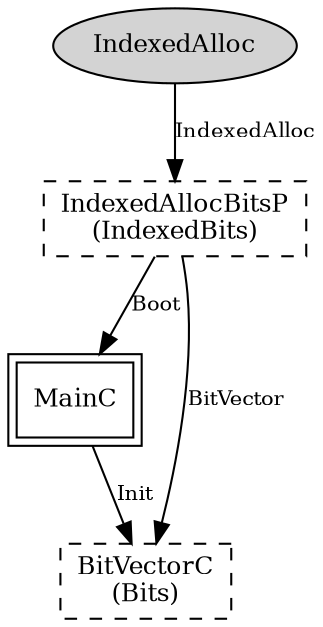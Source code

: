 digraph "IndexedAllocBitsC" {
  n0x7db7cca0 [shape=ellipse, style=filled, label="IndexedAlloc", fontsize=12];
  "IndexedAllocBitsC.IndexedBits" [fontsize=12, shape=box, style=dashed, label="IndexedAllocBitsP\n(IndexedBits)", URL="IndexedAllocBitsP.html"];
  "IndexedAllocBitsC.IndexedBits" [fontsize=12, shape=box, style=dashed, label="IndexedAllocBitsP\n(IndexedBits)", URL="IndexedAllocBitsP.html"];
  "MainC" [fontsize=12, shape=box,peripheries=2, URL="tos.lib.tossim.MainC.html"];
  "MainC" [fontsize=12, shape=box,peripheries=2, URL="tos.lib.tossim.MainC.html"];
  "IndexedAllocBitsC.Bits" [fontsize=12, shape=box, style=dashed, label="BitVectorC\n(Bits)", URL="tos.system.BitVectorC.html"];
  "IndexedAllocBitsC.IndexedBits" [fontsize=12, shape=box, style=dashed, label="IndexedAllocBitsP\n(IndexedBits)", URL="IndexedAllocBitsP.html"];
  "IndexedAllocBitsC.Bits" [fontsize=12, shape=box, style=dashed, label="BitVectorC\n(Bits)", URL="tos.system.BitVectorC.html"];
  "n0x7db7cca0" -> "IndexedAllocBitsC.IndexedBits" [label="IndexedAlloc", URL="../ihtml/IndexedAlloc.html", fontsize=10];
  "IndexedAllocBitsC.IndexedBits" -> "MainC" [label="Boot", URL="../ihtml/tos.interfaces.Boot.html", fontsize=10];
  "MainC" -> "IndexedAllocBitsC.Bits" [label="Init", URL="../ihtml/tos.interfaces.Init.html", fontsize=10];
  "IndexedAllocBitsC.IndexedBits" -> "IndexedAllocBitsC.Bits" [label="BitVector", URL="../ihtml/tos.interfaces.BitVector.html", fontsize=10];
}

